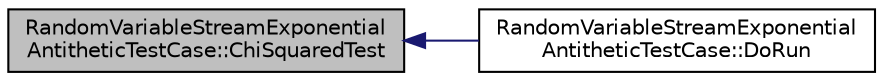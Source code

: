 digraph "RandomVariableStreamExponentialAntitheticTestCase::ChiSquaredTest"
{
  edge [fontname="Helvetica",fontsize="10",labelfontname="Helvetica",labelfontsize="10"];
  node [fontname="Helvetica",fontsize="10",shape=record];
  rankdir="LR";
  Node1 [label="RandomVariableStreamExponential\lAntitheticTestCase::ChiSquaredTest",height=0.2,width=0.4,color="black", fillcolor="grey75", style="filled", fontcolor="black"];
  Node1 -> Node2 [dir="back",color="midnightblue",fontsize="10",style="solid"];
  Node2 [label="RandomVariableStreamExponential\lAntitheticTestCase::DoRun",height=0.2,width=0.4,color="black", fillcolor="white", style="filled",URL="$de/dc5/classRandomVariableStreamExponentialAntitheticTestCase.html#af5b912b3fb0c143ff01538bc9a367c01",tooltip="Implementation to actually run this TestCase. "];
}
